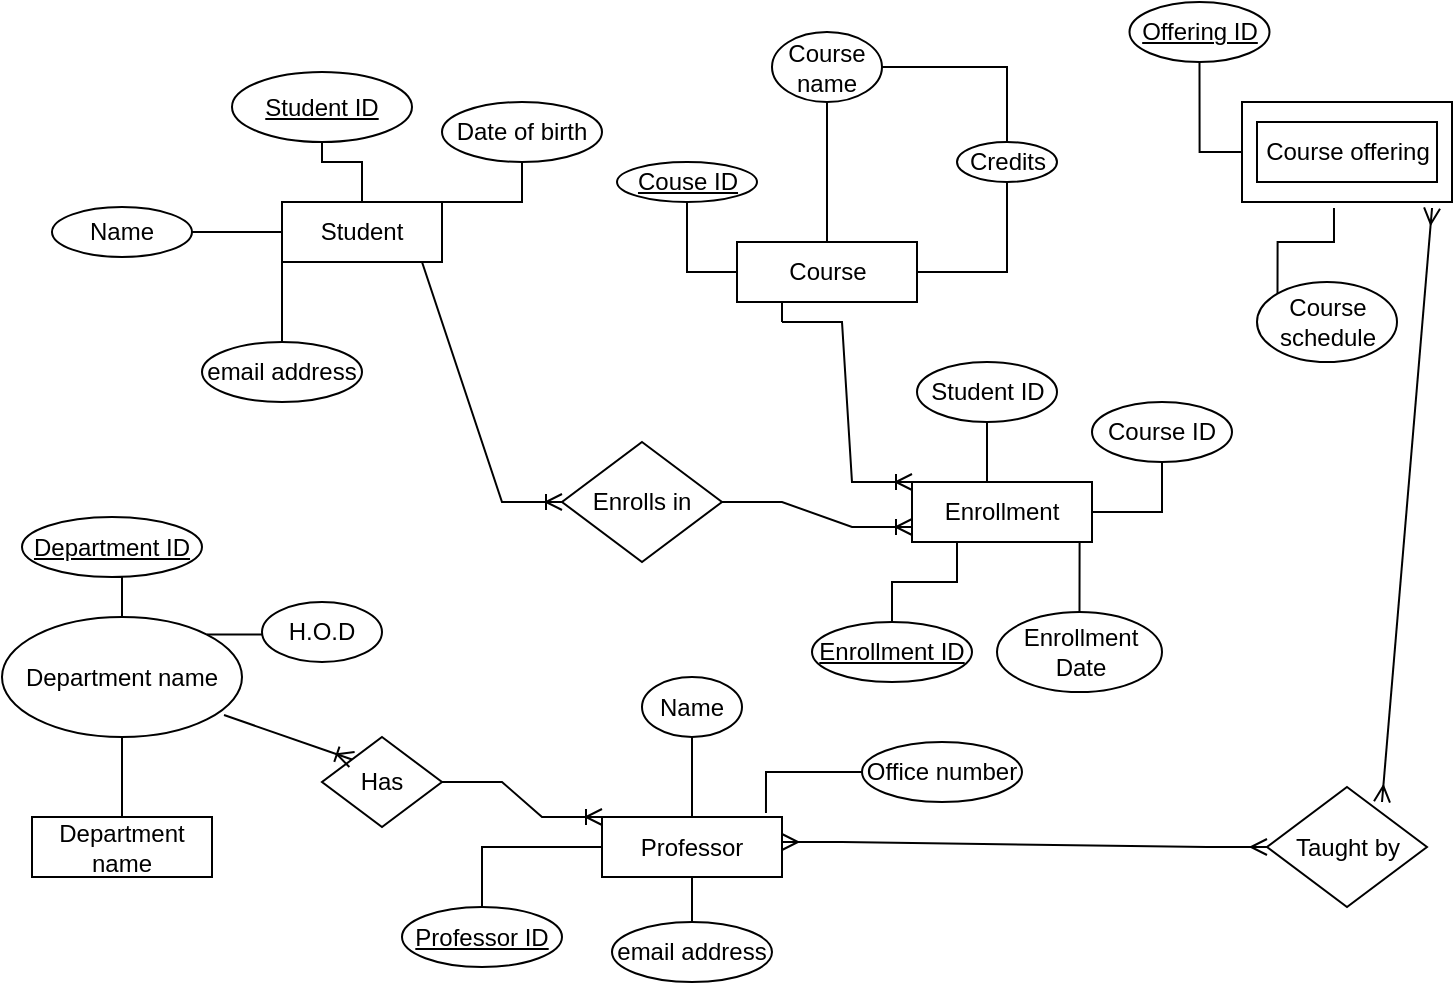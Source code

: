 <mxfile version="20.5.3" type="device"><diagram id="R2lEEEUBdFMjLlhIrx00" name="Page-1"><mxGraphModel dx="1414" dy="783" grid="1" gridSize="10" guides="1" tooltips="1" connect="1" arrows="1" fold="1" page="1" pageScale="1" pageWidth="850" pageHeight="1100" math="0" shadow="0" extFonts="Permanent Marker^https://fonts.googleapis.com/css?family=Permanent+Marker"><root><mxCell id="0"/><mxCell id="1" parent="0"/><mxCell id="KNdTzcMHlsacgyJw_jLH-11" value="" style="edgeStyle=orthogonalEdgeStyle;rounded=0;orthogonalLoop=1;jettySize=auto;html=1;endArrow=none;endFill=0;" edge="1" parent="1" source="KNdTzcMHlsacgyJw_jLH-1" target="KNdTzcMHlsacgyJw_jLH-10"><mxGeometry relative="1" as="geometry"/></mxCell><mxCell id="KNdTzcMHlsacgyJw_jLH-15" value="" style="edgeStyle=orthogonalEdgeStyle;rounded=0;orthogonalLoop=1;jettySize=auto;html=1;endArrow=none;endFill=0;" edge="1" parent="1" source="KNdTzcMHlsacgyJw_jLH-1" target="KNdTzcMHlsacgyJw_jLH-14"><mxGeometry relative="1" as="geometry"/></mxCell><mxCell id="KNdTzcMHlsacgyJw_jLH-16" value="" style="edgeStyle=orthogonalEdgeStyle;rounded=0;orthogonalLoop=1;jettySize=auto;html=1;endArrow=none;endFill=0;" edge="1" parent="1" source="KNdTzcMHlsacgyJw_jLH-1" target="KNdTzcMHlsacgyJw_jLH-14"><mxGeometry relative="1" as="geometry"/></mxCell><mxCell id="KNdTzcMHlsacgyJw_jLH-24" style="edgeStyle=orthogonalEdgeStyle;rounded=0;orthogonalLoop=1;jettySize=auto;html=1;exitX=0;exitY=1;exitDx=0;exitDy=0;endArrow=none;endFill=0;" edge="1" parent="1" source="KNdTzcMHlsacgyJw_jLH-1" target="KNdTzcMHlsacgyJw_jLH-22"><mxGeometry relative="1" as="geometry"/></mxCell><mxCell id="KNdTzcMHlsacgyJw_jLH-1" value="Student" style="rounded=0;whiteSpace=wrap;html=1;" vertex="1" parent="1"><mxGeometry x="160" y="160" width="80" height="30" as="geometry"/></mxCell><mxCell id="KNdTzcMHlsacgyJw_jLH-5" value="Department name" style="rounded=0;whiteSpace=wrap;html=1;" vertex="1" parent="1"><mxGeometry x="35" y="467.5" width="90" height="30" as="geometry"/></mxCell><mxCell id="KNdTzcMHlsacgyJw_jLH-56" style="edgeStyle=orthogonalEdgeStyle;rounded=0;orthogonalLoop=1;jettySize=auto;html=1;exitX=0.75;exitY=1;exitDx=0;exitDy=0;entryX=0.5;entryY=0;entryDx=0;entryDy=0;endArrow=none;endFill=0;" edge="1" parent="1" source="KNdTzcMHlsacgyJw_jLH-6" target="KNdTzcMHlsacgyJw_jLH-54"><mxGeometry relative="1" as="geometry"/></mxCell><mxCell id="KNdTzcMHlsacgyJw_jLH-57" style="edgeStyle=orthogonalEdgeStyle;rounded=0;orthogonalLoop=1;jettySize=auto;html=1;exitX=1;exitY=0.5;exitDx=0;exitDy=0;entryX=0.5;entryY=1;entryDx=0;entryDy=0;endArrow=none;endFill=0;" edge="1" parent="1" source="KNdTzcMHlsacgyJw_jLH-6" target="KNdTzcMHlsacgyJw_jLH-53"><mxGeometry relative="1" as="geometry"/></mxCell><mxCell id="KNdTzcMHlsacgyJw_jLH-58" style="edgeStyle=orthogonalEdgeStyle;rounded=0;orthogonalLoop=1;jettySize=auto;html=1;exitX=0.5;exitY=0;exitDx=0;exitDy=0;entryX=0.5;entryY=1;entryDx=0;entryDy=0;endArrow=none;endFill=0;" edge="1" parent="1" source="KNdTzcMHlsacgyJw_jLH-6" target="KNdTzcMHlsacgyJw_jLH-52"><mxGeometry relative="1" as="geometry"/></mxCell><mxCell id="KNdTzcMHlsacgyJw_jLH-59" style="edgeStyle=orthogonalEdgeStyle;rounded=0;orthogonalLoop=1;jettySize=auto;html=1;exitX=0.25;exitY=1;exitDx=0;exitDy=0;endArrow=none;endFill=0;" edge="1" parent="1" source="KNdTzcMHlsacgyJw_jLH-6" target="KNdTzcMHlsacgyJw_jLH-51"><mxGeometry relative="1" as="geometry"/></mxCell><mxCell id="KNdTzcMHlsacgyJw_jLH-6" value="Enrollment" style="rounded=0;whiteSpace=wrap;html=1;" vertex="1" parent="1"><mxGeometry x="475" y="300" width="90" height="30" as="geometry"/></mxCell><mxCell id="KNdTzcMHlsacgyJw_jLH-7" value="Professor" style="rounded=0;whiteSpace=wrap;html=1;" vertex="1" parent="1"><mxGeometry x="320" y="467.5" width="90" height="30" as="geometry"/></mxCell><mxCell id="KNdTzcMHlsacgyJw_jLH-29" value="" style="edgeStyle=orthogonalEdgeStyle;rounded=0;orthogonalLoop=1;jettySize=auto;html=1;endArrow=none;endFill=0;" edge="1" parent="1" source="KNdTzcMHlsacgyJw_jLH-8" target="KNdTzcMHlsacgyJw_jLH-28"><mxGeometry relative="1" as="geometry"/></mxCell><mxCell id="KNdTzcMHlsacgyJw_jLH-77" style="edgeStyle=orthogonalEdgeStyle;rounded=0;orthogonalLoop=1;jettySize=auto;html=1;exitX=0.25;exitY=1;exitDx=0;exitDy=0;endArrow=none;endFill=0;" edge="1" parent="1" source="KNdTzcMHlsacgyJw_jLH-8"><mxGeometry relative="1" as="geometry"><mxPoint x="410" y="220" as="targetPoint"/></mxGeometry></mxCell><mxCell id="KNdTzcMHlsacgyJw_jLH-8" value="Course" style="rounded=0;whiteSpace=wrap;html=1;" vertex="1" parent="1"><mxGeometry x="387.5" y="180" width="90" height="30" as="geometry"/></mxCell><mxCell id="KNdTzcMHlsacgyJw_jLH-10" value="Name" style="ellipse;whiteSpace=wrap;html=1;rounded=0;" vertex="1" parent="1"><mxGeometry x="45" y="162.5" width="70" height="25" as="geometry"/></mxCell><mxCell id="KNdTzcMHlsacgyJw_jLH-14" value="&lt;u&gt;Student ID&lt;/u&gt;" style="ellipse;whiteSpace=wrap;html=1;rounded=0;" vertex="1" parent="1"><mxGeometry x="135" y="95" width="90" height="35" as="geometry"/></mxCell><mxCell id="KNdTzcMHlsacgyJw_jLH-18" style="edgeStyle=orthogonalEdgeStyle;rounded=0;orthogonalLoop=1;jettySize=auto;html=1;exitX=0.5;exitY=1;exitDx=0;exitDy=0;entryX=0.75;entryY=0;entryDx=0;entryDy=0;endArrow=none;endFill=0;" edge="1" parent="1" source="KNdTzcMHlsacgyJw_jLH-17" target="KNdTzcMHlsacgyJw_jLH-1"><mxGeometry relative="1" as="geometry"/></mxCell><mxCell id="KNdTzcMHlsacgyJw_jLH-17" value="Date of birth" style="ellipse;whiteSpace=wrap;html=1;" vertex="1" parent="1"><mxGeometry x="240" y="110" width="80" height="30" as="geometry"/></mxCell><mxCell id="KNdTzcMHlsacgyJw_jLH-22" value="email address" style="ellipse;whiteSpace=wrap;html=1;" vertex="1" parent="1"><mxGeometry x="120" y="230" width="80" height="30" as="geometry"/></mxCell><mxCell id="KNdTzcMHlsacgyJw_jLH-27" style="edgeStyle=orthogonalEdgeStyle;rounded=0;orthogonalLoop=1;jettySize=auto;html=1;exitX=0.5;exitY=1;exitDx=0;exitDy=0;entryX=0;entryY=0.5;entryDx=0;entryDy=0;endArrow=none;endFill=0;" edge="1" parent="1" source="KNdTzcMHlsacgyJw_jLH-26" target="KNdTzcMHlsacgyJw_jLH-8"><mxGeometry relative="1" as="geometry"/></mxCell><mxCell id="KNdTzcMHlsacgyJw_jLH-26" value="&lt;u&gt;Couse ID&lt;/u&gt;" style="ellipse;whiteSpace=wrap;html=1;" vertex="1" parent="1"><mxGeometry x="327.5" y="140" width="70" height="20" as="geometry"/></mxCell><mxCell id="KNdTzcMHlsacgyJw_jLH-79" value="" style="edgeStyle=orthogonalEdgeStyle;rounded=0;orthogonalLoop=1;jettySize=auto;html=1;endArrow=none;endFill=0;" edge="1" parent="1" source="KNdTzcMHlsacgyJw_jLH-28" target="KNdTzcMHlsacgyJw_jLH-31"><mxGeometry relative="1" as="geometry"/></mxCell><mxCell id="KNdTzcMHlsacgyJw_jLH-28" value="Course name" style="ellipse;whiteSpace=wrap;html=1;rounded=0;" vertex="1" parent="1"><mxGeometry x="405" y="75" width="55" height="35" as="geometry"/></mxCell><mxCell id="KNdTzcMHlsacgyJw_jLH-33" style="edgeStyle=orthogonalEdgeStyle;rounded=0;orthogonalLoop=1;jettySize=auto;html=1;exitX=0.5;exitY=1;exitDx=0;exitDy=0;entryX=1;entryY=0.5;entryDx=0;entryDy=0;endArrow=none;endFill=0;" edge="1" parent="1" source="KNdTzcMHlsacgyJw_jLH-31" target="KNdTzcMHlsacgyJw_jLH-8"><mxGeometry relative="1" as="geometry"/></mxCell><mxCell id="KNdTzcMHlsacgyJw_jLH-31" value="Credits" style="ellipse;whiteSpace=wrap;html=1;" vertex="1" parent="1"><mxGeometry x="497.5" y="130" width="50" height="20" as="geometry"/></mxCell><mxCell id="KNdTzcMHlsacgyJw_jLH-38" style="edgeStyle=orthogonalEdgeStyle;rounded=0;orthogonalLoop=1;jettySize=auto;html=1;exitX=0.5;exitY=0;exitDx=0;exitDy=0;entryX=0;entryY=0.5;entryDx=0;entryDy=0;endArrow=none;endFill=0;" edge="1" parent="1" source="KNdTzcMHlsacgyJw_jLH-34" target="KNdTzcMHlsacgyJw_jLH-7"><mxGeometry relative="1" as="geometry"/></mxCell><mxCell id="KNdTzcMHlsacgyJw_jLH-34" value="&lt;u&gt;Professor ID&lt;/u&gt;" style="ellipse;whiteSpace=wrap;html=1;" vertex="1" parent="1"><mxGeometry x="220" y="512.5" width="80" height="30" as="geometry"/></mxCell><mxCell id="KNdTzcMHlsacgyJw_jLH-39" style="edgeStyle=orthogonalEdgeStyle;rounded=0;orthogonalLoop=1;jettySize=auto;html=1;exitX=0.5;exitY=1;exitDx=0;exitDy=0;entryX=0.5;entryY=0;entryDx=0;entryDy=0;endArrow=none;endFill=0;" edge="1" parent="1" source="KNdTzcMHlsacgyJw_jLH-35" target="KNdTzcMHlsacgyJw_jLH-7"><mxGeometry relative="1" as="geometry"/></mxCell><mxCell id="KNdTzcMHlsacgyJw_jLH-35" value="Name" style="ellipse;whiteSpace=wrap;html=1;" vertex="1" parent="1"><mxGeometry x="340" y="397.5" width="50" height="30" as="geometry"/></mxCell><mxCell id="KNdTzcMHlsacgyJw_jLH-40" style="edgeStyle=orthogonalEdgeStyle;rounded=0;orthogonalLoop=1;jettySize=auto;html=1;exitX=0;exitY=0.5;exitDx=0;exitDy=0;entryX=0.911;entryY=-0.067;entryDx=0;entryDy=0;entryPerimeter=0;endArrow=none;endFill=0;" edge="1" parent="1" source="KNdTzcMHlsacgyJw_jLH-36" target="KNdTzcMHlsacgyJw_jLH-7"><mxGeometry relative="1" as="geometry"/></mxCell><mxCell id="KNdTzcMHlsacgyJw_jLH-36" value="Office number" style="ellipse;whiteSpace=wrap;html=1;" vertex="1" parent="1"><mxGeometry x="450" y="430" width="80" height="30" as="geometry"/></mxCell><mxCell id="KNdTzcMHlsacgyJw_jLH-41" style="edgeStyle=orthogonalEdgeStyle;rounded=0;orthogonalLoop=1;jettySize=auto;html=1;exitX=0.5;exitY=0;exitDx=0;exitDy=0;endArrow=none;endFill=0;" edge="1" parent="1" source="KNdTzcMHlsacgyJw_jLH-37" target="KNdTzcMHlsacgyJw_jLH-7"><mxGeometry relative="1" as="geometry"/></mxCell><mxCell id="KNdTzcMHlsacgyJw_jLH-37" value="email address" style="ellipse;whiteSpace=wrap;html=1;" vertex="1" parent="1"><mxGeometry x="325" y="520" width="80" height="30" as="geometry"/></mxCell><mxCell id="KNdTzcMHlsacgyJw_jLH-45" style="edgeStyle=orthogonalEdgeStyle;rounded=0;orthogonalLoop=1;jettySize=auto;html=1;exitX=0.5;exitY=0;exitDx=0;exitDy=0;endArrow=none;endFill=0;" edge="1" parent="1" source="KNdTzcMHlsacgyJw_jLH-42" target="KNdTzcMHlsacgyJw_jLH-43"><mxGeometry relative="1" as="geometry"/></mxCell><mxCell id="KNdTzcMHlsacgyJw_jLH-46" style="edgeStyle=orthogonalEdgeStyle;rounded=0;orthogonalLoop=1;jettySize=auto;html=1;exitX=1;exitY=0;exitDx=0;exitDy=0;endArrow=none;endFill=0;" edge="1" parent="1" source="KNdTzcMHlsacgyJw_jLH-42" target="KNdTzcMHlsacgyJw_jLH-44"><mxGeometry relative="1" as="geometry"/></mxCell><mxCell id="KNdTzcMHlsacgyJw_jLH-48" style="edgeStyle=orthogonalEdgeStyle;rounded=0;orthogonalLoop=1;jettySize=auto;html=1;exitX=0.5;exitY=1;exitDx=0;exitDy=0;endArrow=none;endFill=0;" edge="1" parent="1" source="KNdTzcMHlsacgyJw_jLH-42" target="KNdTzcMHlsacgyJw_jLH-5"><mxGeometry relative="1" as="geometry"/></mxCell><mxCell id="KNdTzcMHlsacgyJw_jLH-42" value="Department name" style="ellipse;whiteSpace=wrap;html=1;" vertex="1" parent="1"><mxGeometry x="20" y="367.5" width="120" height="60" as="geometry"/></mxCell><mxCell id="KNdTzcMHlsacgyJw_jLH-43" value="&lt;u&gt;Department ID&lt;/u&gt;" style="ellipse;whiteSpace=wrap;html=1;" vertex="1" parent="1"><mxGeometry x="30" y="317.5" width="90" height="30" as="geometry"/></mxCell><mxCell id="KNdTzcMHlsacgyJw_jLH-44" value="H.O.D" style="ellipse;whiteSpace=wrap;html=1;" vertex="1" parent="1"><mxGeometry x="150" y="360" width="60" height="30" as="geometry"/></mxCell><mxCell id="KNdTzcMHlsacgyJw_jLH-50" value="" style="rounded=0;whiteSpace=wrap;html=1;fillColor=#FFFFFF;" vertex="1" parent="1"><mxGeometry x="640" y="110" width="105" height="50" as="geometry"/></mxCell><mxCell id="KNdTzcMHlsacgyJw_jLH-49" value="Course offering" style="rounded=0;whiteSpace=wrap;html=1;fillColor=#FFFFFF;perimeterSpacing=2;" vertex="1" parent="1"><mxGeometry x="647.5" y="120" width="90" height="30" as="geometry"/></mxCell><mxCell id="KNdTzcMHlsacgyJw_jLH-51" value="&lt;u&gt;Enrollment ID&lt;/u&gt;" style="ellipse;whiteSpace=wrap;html=1;" vertex="1" parent="1"><mxGeometry x="425" y="370" width="80" height="30" as="geometry"/></mxCell><mxCell id="KNdTzcMHlsacgyJw_jLH-52" value="Student ID" style="ellipse;whiteSpace=wrap;html=1;" vertex="1" parent="1"><mxGeometry x="477.5" y="240" width="70" height="30" as="geometry"/></mxCell><mxCell id="KNdTzcMHlsacgyJw_jLH-53" value="Course ID" style="ellipse;whiteSpace=wrap;html=1;" vertex="1" parent="1"><mxGeometry x="565" y="260" width="70" height="30" as="geometry"/></mxCell><mxCell id="KNdTzcMHlsacgyJw_jLH-54" value="Enrollment Date" style="ellipse;whiteSpace=wrap;html=1;" vertex="1" parent="1"><mxGeometry x="517.5" y="365" width="82.5" height="40" as="geometry"/></mxCell><mxCell id="KNdTzcMHlsacgyJw_jLH-63" value="Enrolls in" style="rhombus;whiteSpace=wrap;html=1;fillColor=#FFFFFF;" vertex="1" parent="1"><mxGeometry x="300" y="280" width="80" height="60" as="geometry"/></mxCell><mxCell id="KNdTzcMHlsacgyJw_jLH-67" value="" style="edgeStyle=entityRelationEdgeStyle;fontSize=12;html=1;endArrow=ERoneToMany;rounded=0;exitX=0.5;exitY=1;exitDx=0;exitDy=0;entryX=0;entryY=0.5;entryDx=0;entryDy=0;" edge="1" parent="1" source="KNdTzcMHlsacgyJw_jLH-1" target="KNdTzcMHlsacgyJw_jLH-63"><mxGeometry width="100" height="100" relative="1" as="geometry"><mxPoint x="370" y="430" as="sourcePoint"/><mxPoint x="470" y="330" as="targetPoint"/></mxGeometry></mxCell><mxCell id="KNdTzcMHlsacgyJw_jLH-68" value="" style="edgeStyle=entityRelationEdgeStyle;fontSize=12;html=1;endArrow=ERoneToMany;rounded=0;exitX=1;exitY=0.5;exitDx=0;exitDy=0;entryX=0;entryY=0.75;entryDx=0;entryDy=0;" edge="1" parent="1" source="KNdTzcMHlsacgyJw_jLH-63" target="KNdTzcMHlsacgyJw_jLH-6"><mxGeometry width="100" height="100" relative="1" as="geometry"><mxPoint x="370" y="430" as="sourcePoint"/><mxPoint x="470" y="330" as="targetPoint"/></mxGeometry></mxCell><mxCell id="KNdTzcMHlsacgyJw_jLH-70" value="Has" style="rhombus;whiteSpace=wrap;html=1;fillColor=#FFFFFF;" vertex="1" parent="1"><mxGeometry x="180" y="427.5" width="60" height="45" as="geometry"/></mxCell><mxCell id="KNdTzcMHlsacgyJw_jLH-71" value="" style="fontSize=12;html=1;endArrow=ERoneToMany;rounded=0;exitX=0.925;exitY=0.817;exitDx=0;exitDy=0;exitPerimeter=0;entryX=0;entryY=0;entryDx=0;entryDy=0;" edge="1" parent="1" source="KNdTzcMHlsacgyJw_jLH-42" target="KNdTzcMHlsacgyJw_jLH-70"><mxGeometry width="100" height="100" relative="1" as="geometry"><mxPoint x="370" y="477.5" as="sourcePoint"/><mxPoint x="470" y="377.5" as="targetPoint"/></mxGeometry></mxCell><mxCell id="KNdTzcMHlsacgyJw_jLH-72" value="" style="edgeStyle=entityRelationEdgeStyle;fontSize=12;html=1;endArrow=ERoneToMany;rounded=0;exitX=1;exitY=0.5;exitDx=0;exitDy=0;entryX=0;entryY=0;entryDx=0;entryDy=0;" edge="1" parent="1" source="KNdTzcMHlsacgyJw_jLH-70" target="KNdTzcMHlsacgyJw_jLH-7"><mxGeometry width="100" height="100" relative="1" as="geometry"><mxPoint x="370" y="430" as="sourcePoint"/><mxPoint x="470" y="330" as="targetPoint"/></mxGeometry></mxCell><mxCell id="KNdTzcMHlsacgyJw_jLH-82" style="edgeStyle=orthogonalEdgeStyle;rounded=0;orthogonalLoop=1;jettySize=auto;html=1;exitX=0.5;exitY=1;exitDx=0;exitDy=0;entryX=0;entryY=0.5;entryDx=0;entryDy=0;endArrow=none;endFill=0;" edge="1" parent="1" source="KNdTzcMHlsacgyJw_jLH-74" target="KNdTzcMHlsacgyJw_jLH-50"><mxGeometry relative="1" as="geometry"/></mxCell><mxCell id="KNdTzcMHlsacgyJw_jLH-74" value="&lt;u&gt;Offering ID&lt;/u&gt;" style="ellipse;whiteSpace=wrap;html=1;" vertex="1" parent="1"><mxGeometry x="583.75" y="60" width="70" height="30" as="geometry"/></mxCell><mxCell id="KNdTzcMHlsacgyJw_jLH-76" value="" style="edgeStyle=entityRelationEdgeStyle;fontSize=12;html=1;endArrow=ERoneToMany;rounded=0;entryX=0;entryY=0;entryDx=0;entryDy=0;" edge="1" parent="1" target="KNdTzcMHlsacgyJw_jLH-6"><mxGeometry width="100" height="100" relative="1" as="geometry"><mxPoint x="410" y="220" as="sourcePoint"/><mxPoint x="430" y="350" as="targetPoint"/></mxGeometry></mxCell><mxCell id="KNdTzcMHlsacgyJw_jLH-80" style="edgeStyle=orthogonalEdgeStyle;rounded=0;orthogonalLoop=1;jettySize=auto;html=1;exitX=0;exitY=0;exitDx=0;exitDy=0;entryX=0.438;entryY=1.06;entryDx=0;entryDy=0;endArrow=none;endFill=0;entryPerimeter=0;" edge="1" parent="1" source="KNdTzcMHlsacgyJw_jLH-78" target="KNdTzcMHlsacgyJw_jLH-50"><mxGeometry relative="1" as="geometry"/></mxCell><mxCell id="KNdTzcMHlsacgyJw_jLH-78" value="Course schedule" style="ellipse;whiteSpace=wrap;html=1;" vertex="1" parent="1"><mxGeometry x="647.5" y="200" width="70" height="40" as="geometry"/></mxCell><mxCell id="KNdTzcMHlsacgyJw_jLH-84" value="" style="edgeStyle=entityRelationEdgeStyle;fontSize=12;html=1;endArrow=ERmany;startArrow=ERmany;rounded=0;" edge="1" parent="1" target="KNdTzcMHlsacgyJw_jLH-85"><mxGeometry width="100" height="100" relative="1" as="geometry"><mxPoint x="410" y="480" as="sourcePoint"/><mxPoint x="640" y="480" as="targetPoint"/></mxGeometry></mxCell><mxCell id="KNdTzcMHlsacgyJw_jLH-85" value="Taught by" style="rhombus;whiteSpace=wrap;html=1;fillColor=#FFFFFF;" vertex="1" parent="1"><mxGeometry x="652.5" y="452.5" width="80" height="60" as="geometry"/></mxCell><mxCell id="KNdTzcMHlsacgyJw_jLH-86" value="" style="fontSize=12;html=1;endArrow=ERmany;startArrow=ERmany;rounded=0;strokeColor=default;entryX=0.905;entryY=1.06;entryDx=0;entryDy=0;entryPerimeter=0;" edge="1" parent="1" target="KNdTzcMHlsacgyJw_jLH-50"><mxGeometry width="100" height="100" relative="1" as="geometry"><mxPoint x="710" y="460" as="sourcePoint"/><mxPoint x="800" y="150" as="targetPoint"/></mxGeometry></mxCell></root></mxGraphModel></diagram></mxfile>